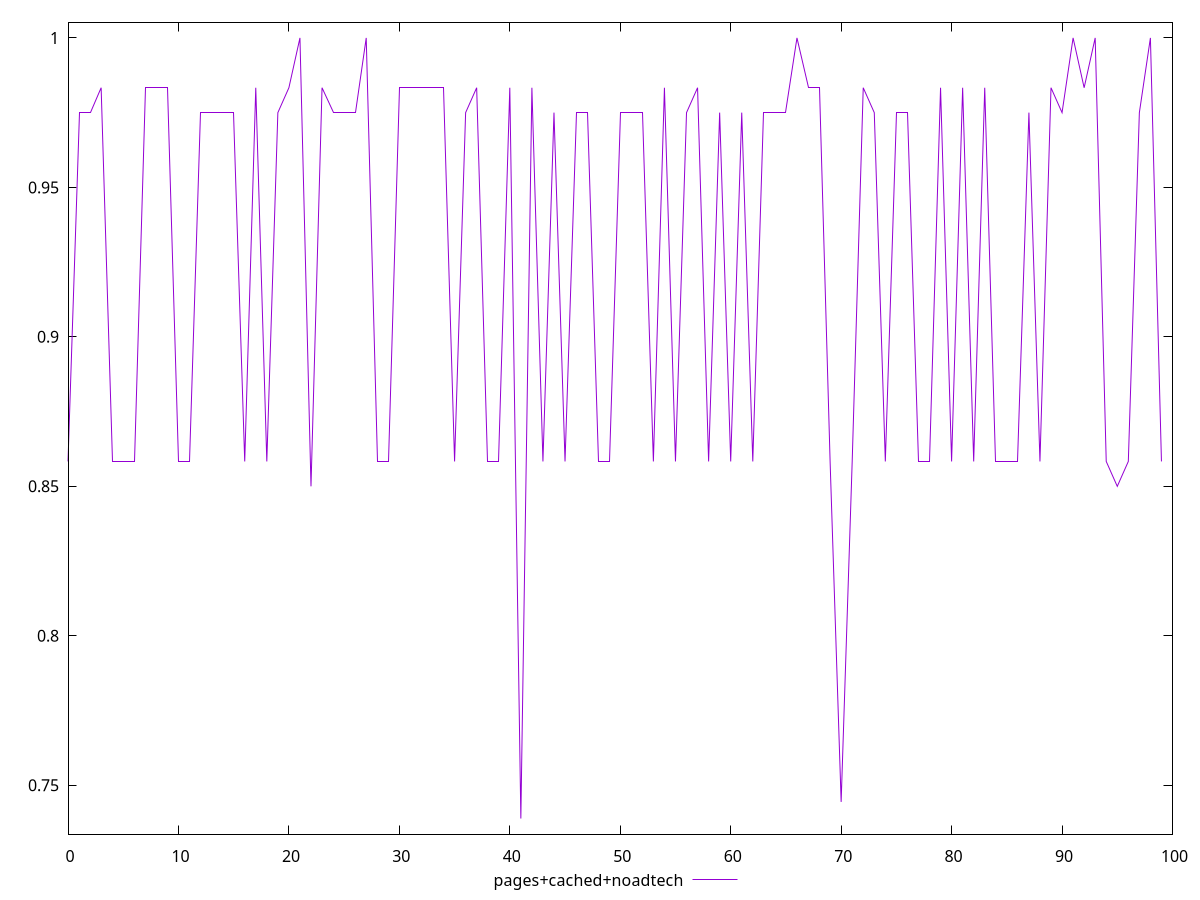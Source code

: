 $_pagesCachedNoadtech <<EOF
0.8583333333333334
0.975
0.975
0.9833333333333333
0.8583333333333334
0.8583333333333334
0.8583333333333334
0.9833333333333333
0.9833333333333333
0.9833333333333333
0.8583333333333334
0.8583333333333334
0.975
0.975
0.975
0.975
0.8583333333333334
0.9833333333333333
0.8583333333333334
0.975
0.9833333333333333
1
0.85
0.9833333333333333
0.975
0.975
0.975
1
0.8583333333333334
0.8583333333333334
0.9833333333333333
0.9833333333333333
0.9833333333333333
0.9833333333333333
0.9833333333333333
0.8583333333333334
0.975
0.9833333333333333
0.8583333333333334
0.8583333333333334
0.9833333333333333
0.7388888888888889
0.9833333333333333
0.8583333333333334
0.975
0.8583333333333334
0.975
0.975
0.8583333333333334
0.8583333333333334
0.975
0.975
0.975
0.8583333333333334
0.9833333333333333
0.8583333333333334
0.975
0.9833333333333333
0.8583333333333334
0.975
0.8583333333333334
0.975
0.8583333333333334
0.975
0.975
0.975
1
0.9833333333333333
0.9833333333333333
0.8583333333333334
0.7444444444444445
0.8583333333333334
0.9833333333333333
0.975
0.8583333333333334
0.975
0.975
0.8583333333333334
0.8583333333333334
0.9833333333333333
0.8583333333333334
0.9833333333333333
0.8583333333333334
0.9833333333333333
0.8583333333333334
0.8583333333333334
0.8583333333333334
0.975
0.8583333333333334
0.9833333333333333
0.975
1
0.9833333333333333
1
0.8583333333333334
0.85
0.8583333333333334
0.975
1
0.8583333333333334
EOF
set key outside below
set terminal pngcairo
set output "report_00006_2020-11-02T20-21-41.718Z/uses-http2/pages+cached+noadtech//score.png"
set yrange [0.7336666666666667:1.0052222222222222]
plot $_pagesCachedNoadtech title "pages+cached+noadtech" with line ,